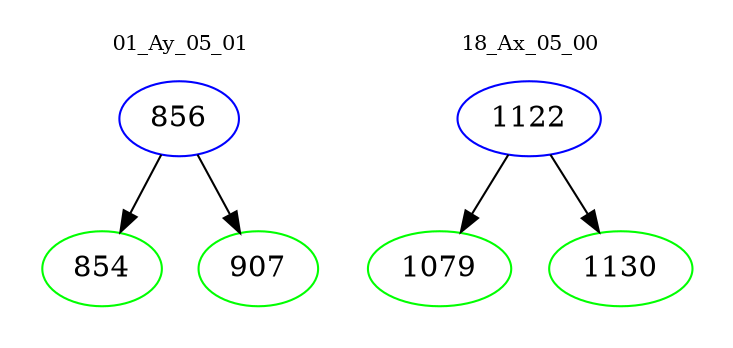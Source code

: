 digraph{
subgraph cluster_0 {
color = white
label = "01_Ay_05_01";
fontsize=10;
T0_856 [label="856", color="blue"]
T0_856 -> T0_854 [color="black"]
T0_854 [label="854", color="green"]
T0_856 -> T0_907 [color="black"]
T0_907 [label="907", color="green"]
}
subgraph cluster_1 {
color = white
label = "18_Ax_05_00";
fontsize=10;
T1_1122 [label="1122", color="blue"]
T1_1122 -> T1_1079 [color="black"]
T1_1079 [label="1079", color="green"]
T1_1122 -> T1_1130 [color="black"]
T1_1130 [label="1130", color="green"]
}
}
